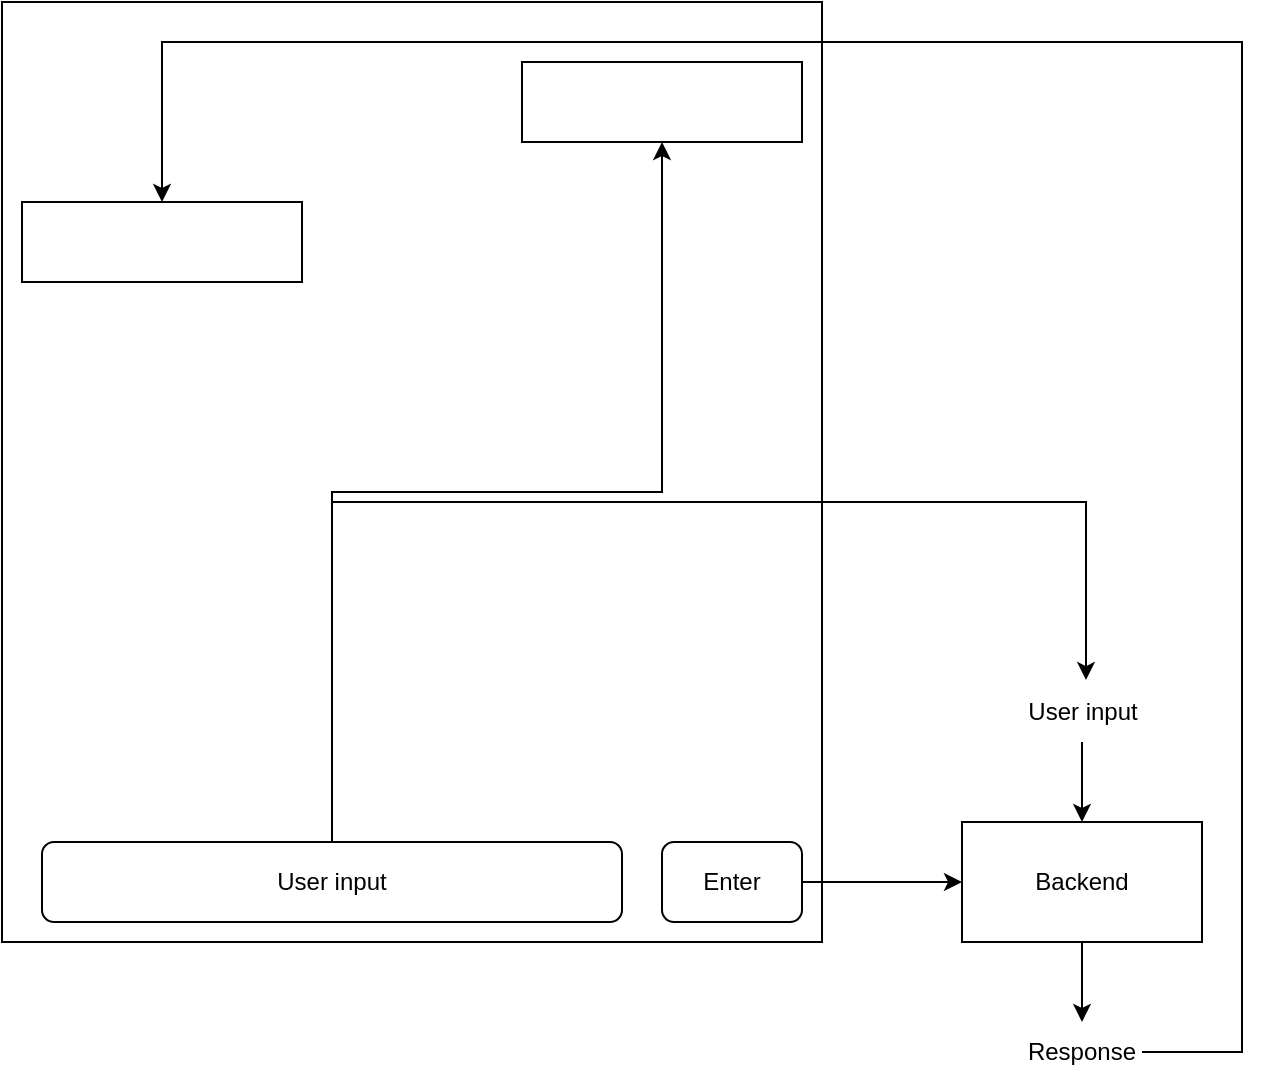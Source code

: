 <mxfile version="24.7.5">
  <diagram name="第 1 页" id="Wu566Kua2JstjRgyABkP">
    <mxGraphModel dx="1728" dy="1003" grid="1" gridSize="10" guides="1" tooltips="1" connect="1" arrows="1" fold="1" page="1" pageScale="1" pageWidth="827" pageHeight="1169" math="0" shadow="0">
      <root>
        <mxCell id="0" />
        <mxCell id="1" parent="0" />
        <mxCell id="mrzvU3RzC2NnMxtd2iUf-1" value="" style="rounded=0;whiteSpace=wrap;html=1;" vertex="1" parent="1">
          <mxGeometry x="70" y="300" width="410" height="470" as="geometry" />
        </mxCell>
        <mxCell id="mrzvU3RzC2NnMxtd2iUf-14" style="edgeStyle=orthogonalEdgeStyle;rounded=0;orthogonalLoop=1;jettySize=auto;html=1;entryX=0.5;entryY=1;entryDx=0;entryDy=0;" edge="1" parent="1" source="mrzvU3RzC2NnMxtd2iUf-2" target="mrzvU3RzC2NnMxtd2iUf-11">
          <mxGeometry relative="1" as="geometry" />
        </mxCell>
        <mxCell id="mrzvU3RzC2NnMxtd2iUf-2" value="User input" style="rounded=1;whiteSpace=wrap;html=1;" vertex="1" parent="1">
          <mxGeometry x="90" y="720" width="290" height="40" as="geometry" />
        </mxCell>
        <mxCell id="mrzvU3RzC2NnMxtd2iUf-4" style="edgeStyle=orthogonalEdgeStyle;rounded=0;orthogonalLoop=1;jettySize=auto;html=1;" edge="1" parent="1" source="mrzvU3RzC2NnMxtd2iUf-3" target="mrzvU3RzC2NnMxtd2iUf-5">
          <mxGeometry relative="1" as="geometry">
            <mxPoint x="540" y="740" as="targetPoint" />
          </mxGeometry>
        </mxCell>
        <mxCell id="mrzvU3RzC2NnMxtd2iUf-3" value="Enter" style="rounded=1;whiteSpace=wrap;html=1;" vertex="1" parent="1">
          <mxGeometry x="400" y="720" width="70" height="40" as="geometry" />
        </mxCell>
        <mxCell id="mrzvU3RzC2NnMxtd2iUf-8" style="edgeStyle=orthogonalEdgeStyle;rounded=0;orthogonalLoop=1;jettySize=auto;html=1;" edge="1" parent="1" source="mrzvU3RzC2NnMxtd2iUf-5" target="mrzvU3RzC2NnMxtd2iUf-9">
          <mxGeometry relative="1" as="geometry">
            <mxPoint x="610" y="810" as="targetPoint" />
          </mxGeometry>
        </mxCell>
        <mxCell id="mrzvU3RzC2NnMxtd2iUf-5" value="Backend" style="rounded=0;whiteSpace=wrap;html=1;" vertex="1" parent="1">
          <mxGeometry x="550" y="710" width="120" height="60" as="geometry" />
        </mxCell>
        <mxCell id="mrzvU3RzC2NnMxtd2iUf-7" style="edgeStyle=orthogonalEdgeStyle;rounded=0;orthogonalLoop=1;jettySize=auto;html=1;entryX=0.5;entryY=0;entryDx=0;entryDy=0;" edge="1" parent="1" source="mrzvU3RzC2NnMxtd2iUf-6" target="mrzvU3RzC2NnMxtd2iUf-5">
          <mxGeometry relative="1" as="geometry" />
        </mxCell>
        <mxCell id="mrzvU3RzC2NnMxtd2iUf-6" value="User input" style="text;html=1;align=center;verticalAlign=middle;resizable=0;points=[];autosize=1;strokeColor=none;fillColor=none;" vertex="1" parent="1">
          <mxGeometry x="570" y="640" width="80" height="30" as="geometry" />
        </mxCell>
        <mxCell id="mrzvU3RzC2NnMxtd2iUf-16" style="edgeStyle=orthogonalEdgeStyle;rounded=0;orthogonalLoop=1;jettySize=auto;html=1;entryX=0.5;entryY=0;entryDx=0;entryDy=0;exitX=1;exitY=0.5;exitDx=0;exitDy=0;" edge="1" parent="1" source="mrzvU3RzC2NnMxtd2iUf-9" target="mrzvU3RzC2NnMxtd2iUf-10">
          <mxGeometry relative="1" as="geometry">
            <Array as="points">
              <mxPoint x="690" y="825" />
              <mxPoint x="690" y="320" />
              <mxPoint x="150" y="320" />
            </Array>
          </mxGeometry>
        </mxCell>
        <mxCell id="mrzvU3RzC2NnMxtd2iUf-9" value="Response" style="text;html=1;align=center;verticalAlign=middle;whiteSpace=wrap;rounded=0;" vertex="1" parent="1">
          <mxGeometry x="580" y="810" width="60" height="30" as="geometry" />
        </mxCell>
        <mxCell id="mrzvU3RzC2NnMxtd2iUf-10" value="" style="rounded=0;whiteSpace=wrap;html=1;" vertex="1" parent="1">
          <mxGeometry x="80" y="400" width="140" height="40" as="geometry" />
        </mxCell>
        <mxCell id="mrzvU3RzC2NnMxtd2iUf-11" value="" style="rounded=0;whiteSpace=wrap;html=1;" vertex="1" parent="1">
          <mxGeometry x="330" y="330" width="140" height="40" as="geometry" />
        </mxCell>
        <mxCell id="mrzvU3RzC2NnMxtd2iUf-15" style="edgeStyle=orthogonalEdgeStyle;rounded=0;orthogonalLoop=1;jettySize=auto;html=1;entryX=0.525;entryY=-0.033;entryDx=0;entryDy=0;entryPerimeter=0;exitX=0.5;exitY=0;exitDx=0;exitDy=0;jumpStyle=arc;" edge="1" parent="1" source="mrzvU3RzC2NnMxtd2iUf-2" target="mrzvU3RzC2NnMxtd2iUf-6">
          <mxGeometry relative="1" as="geometry">
            <Array as="points">
              <mxPoint x="235" y="550" />
              <mxPoint x="612" y="550" />
            </Array>
          </mxGeometry>
        </mxCell>
      </root>
    </mxGraphModel>
  </diagram>
</mxfile>
